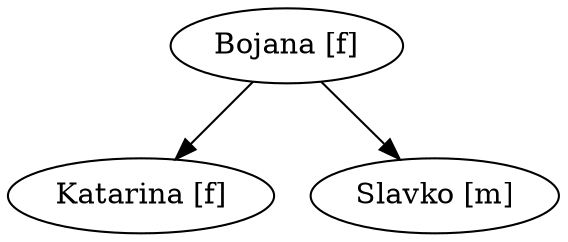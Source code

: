 digraph FamilyTree
{
  "Bojana [f]" -> "Katarina [f]";
  "Bojana [f]" -> "Slavko [m]";
  "Katarina [f]";
  "Slavko [m]";
}
